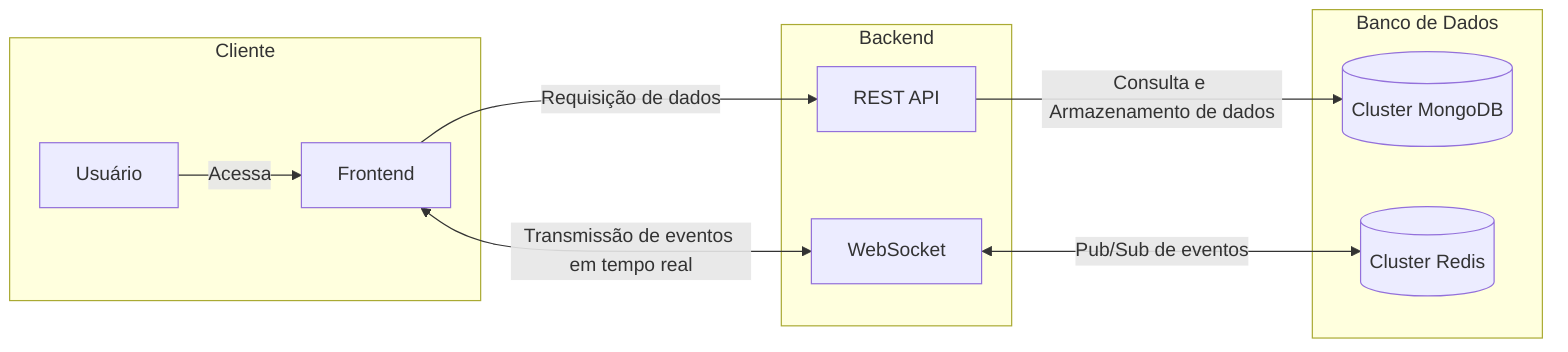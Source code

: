 graph LR
    subgraph Cliente
        A[Usuário]
        B[Frontend]
        A -->|Acessa| B
    end

    subgraph Backend
        C[REST API]
        D[WebSocket]
    end

    subgraph Banco de Dados
        E[(Cluster MongoDB)]
        F[(Cluster Redis)]
    end

    B -->|Requisição de dados| C
    B <-->|Transmissão de eventos em tempo real| D
    C -->|Consulta e Armazenamento de dados| E
    D <-->|Pub/Sub de eventos| F